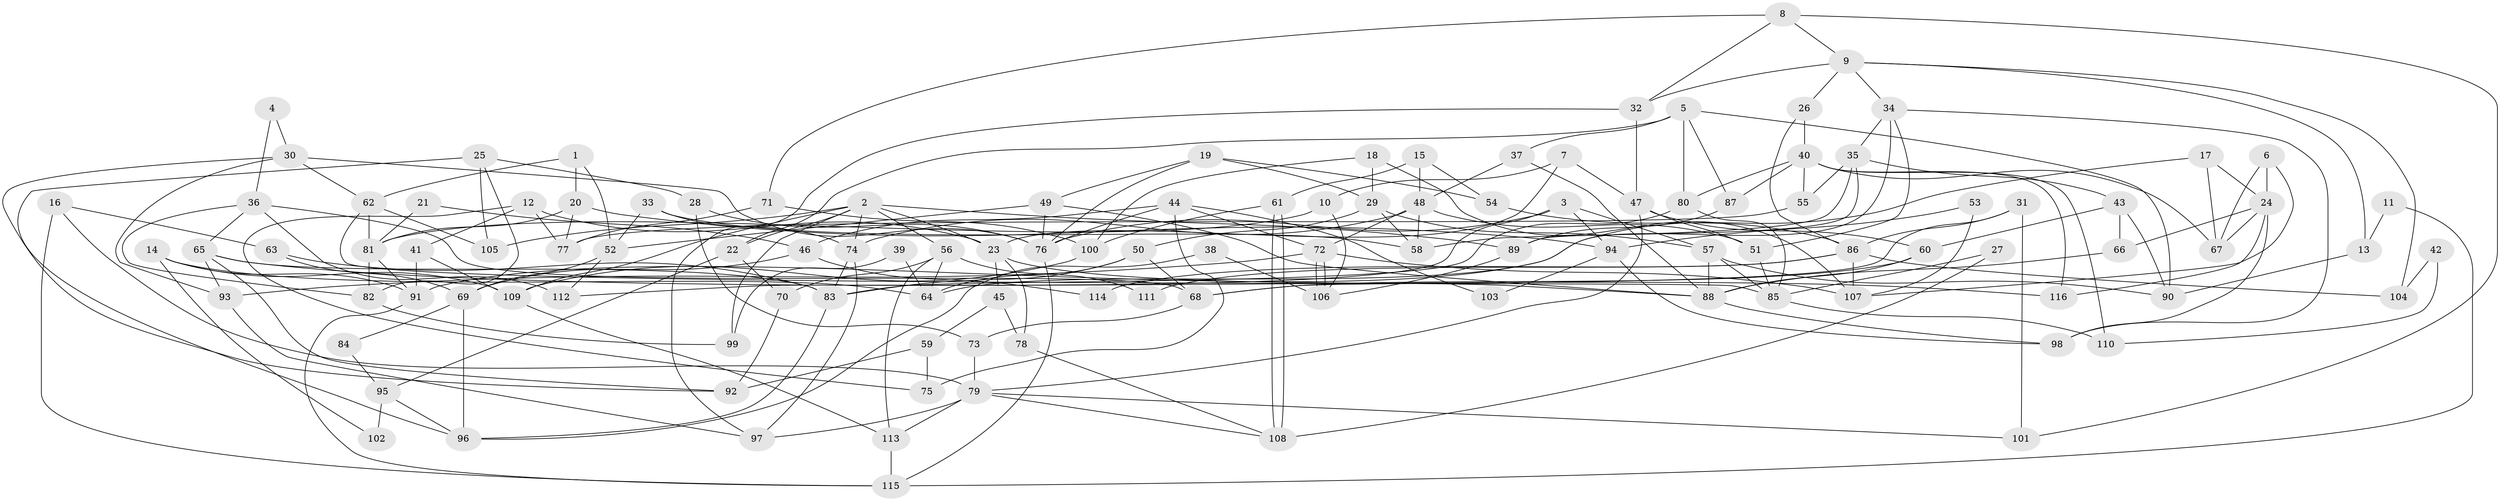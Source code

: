// Generated by graph-tools (version 1.1) at 2025/14/03/09/25 04:14:50]
// undirected, 116 vertices, 232 edges
graph export_dot {
graph [start="1"]
  node [color=gray90,style=filled];
  1;
  2;
  3;
  4;
  5;
  6;
  7;
  8;
  9;
  10;
  11;
  12;
  13;
  14;
  15;
  16;
  17;
  18;
  19;
  20;
  21;
  22;
  23;
  24;
  25;
  26;
  27;
  28;
  29;
  30;
  31;
  32;
  33;
  34;
  35;
  36;
  37;
  38;
  39;
  40;
  41;
  42;
  43;
  44;
  45;
  46;
  47;
  48;
  49;
  50;
  51;
  52;
  53;
  54;
  55;
  56;
  57;
  58;
  59;
  60;
  61;
  62;
  63;
  64;
  65;
  66;
  67;
  68;
  69;
  70;
  71;
  72;
  73;
  74;
  75;
  76;
  77;
  78;
  79;
  80;
  81;
  82;
  83;
  84;
  85;
  86;
  87;
  88;
  89;
  90;
  91;
  92;
  93;
  94;
  95;
  96;
  97;
  98;
  99;
  100;
  101;
  102;
  103;
  104;
  105;
  106;
  107;
  108;
  109;
  110;
  111;
  112;
  113;
  114;
  115;
  116;
  1 -- 62;
  1 -- 52;
  1 -- 20;
  2 -- 23;
  2 -- 74;
  2 -- 22;
  2 -- 56;
  2 -- 89;
  2 -- 99;
  2 -- 105;
  2 -- 109;
  3 -- 76;
  3 -- 57;
  3 -- 94;
  3 -- 112;
  4 -- 36;
  4 -- 30;
  5 -- 37;
  5 -- 80;
  5 -- 22;
  5 -- 87;
  5 -- 90;
  6 -- 67;
  6 -- 107;
  6 -- 24;
  7 -- 23;
  7 -- 47;
  7 -- 10;
  8 -- 9;
  8 -- 71;
  8 -- 32;
  8 -- 101;
  9 -- 32;
  9 -- 34;
  9 -- 13;
  9 -- 26;
  9 -- 104;
  10 -- 106;
  10 -- 81;
  11 -- 115;
  11 -- 13;
  12 -- 23;
  12 -- 41;
  12 -- 75;
  12 -- 77;
  13 -- 90;
  14 -- 64;
  14 -- 91;
  14 -- 102;
  14 -- 109;
  15 -- 48;
  15 -- 54;
  15 -- 61;
  16 -- 79;
  16 -- 63;
  16 -- 115;
  17 -- 91;
  17 -- 67;
  17 -- 24;
  18 -- 100;
  18 -- 107;
  18 -- 29;
  19 -- 29;
  19 -- 76;
  19 -- 49;
  19 -- 54;
  20 -- 94;
  20 -- 77;
  20 -- 81;
  21 -- 81;
  21 -- 46;
  22 -- 70;
  22 -- 95;
  23 -- 45;
  23 -- 88;
  23 -- 78;
  24 -- 66;
  24 -- 67;
  24 -- 98;
  24 -- 116;
  25 -- 82;
  25 -- 105;
  25 -- 28;
  25 -- 96;
  26 -- 40;
  26 -- 86;
  27 -- 85;
  27 -- 108;
  28 -- 76;
  28 -- 73;
  29 -- 57;
  29 -- 50;
  29 -- 58;
  30 -- 92;
  30 -- 62;
  30 -- 76;
  30 -- 93;
  31 -- 68;
  31 -- 101;
  31 -- 86;
  32 -- 47;
  32 -- 97;
  33 -- 58;
  33 -- 74;
  33 -- 52;
  34 -- 51;
  34 -- 98;
  34 -- 35;
  34 -- 64;
  35 -- 43;
  35 -- 55;
  35 -- 58;
  35 -- 89;
  36 -- 65;
  36 -- 68;
  36 -- 82;
  36 -- 112;
  37 -- 48;
  37 -- 88;
  38 -- 106;
  38 -- 96;
  39 -- 64;
  39 -- 99;
  40 -- 55;
  40 -- 87;
  40 -- 67;
  40 -- 80;
  40 -- 110;
  40 -- 116;
  41 -- 109;
  41 -- 91;
  42 -- 110;
  42 -- 104;
  43 -- 90;
  43 -- 60;
  43 -- 66;
  44 -- 76;
  44 -- 72;
  44 -- 46;
  44 -- 75;
  44 -- 103;
  45 -- 78;
  45 -- 59;
  46 -- 69;
  46 -- 114;
  47 -- 60;
  47 -- 79;
  47 -- 51;
  48 -- 72;
  48 -- 58;
  48 -- 51;
  48 -- 74;
  49 -- 52;
  49 -- 76;
  49 -- 88;
  50 -- 64;
  50 -- 68;
  50 -- 83;
  51 -- 85;
  52 -- 112;
  52 -- 69;
  53 -- 107;
  53 -- 94;
  54 -- 86;
  55 -- 77;
  56 -- 113;
  56 -- 64;
  56 -- 70;
  56 -- 111;
  57 -- 88;
  57 -- 85;
  57 -- 90;
  59 -- 92;
  59 -- 75;
  60 -- 68;
  60 -- 88;
  61 -- 108;
  61 -- 108;
  61 -- 100;
  62 -- 85;
  62 -- 81;
  62 -- 105;
  63 -- 83;
  63 -- 69;
  65 -- 116;
  65 -- 93;
  65 -- 83;
  65 -- 92;
  66 -- 88;
  68 -- 73;
  69 -- 96;
  69 -- 84;
  70 -- 92;
  71 -- 100;
  71 -- 77;
  72 -- 93;
  72 -- 106;
  72 -- 106;
  72 -- 107;
  73 -- 79;
  74 -- 83;
  74 -- 97;
  76 -- 115;
  78 -- 108;
  79 -- 113;
  79 -- 97;
  79 -- 101;
  79 -- 108;
  80 -- 83;
  80 -- 85;
  81 -- 82;
  81 -- 91;
  82 -- 99;
  83 -- 96;
  84 -- 95;
  85 -- 110;
  86 -- 104;
  86 -- 107;
  86 -- 111;
  86 -- 114;
  87 -- 89;
  88 -- 98;
  89 -- 106;
  91 -- 115;
  93 -- 97;
  94 -- 98;
  94 -- 103;
  95 -- 96;
  95 -- 102;
  100 -- 109;
  109 -- 113;
  113 -- 115;
}
